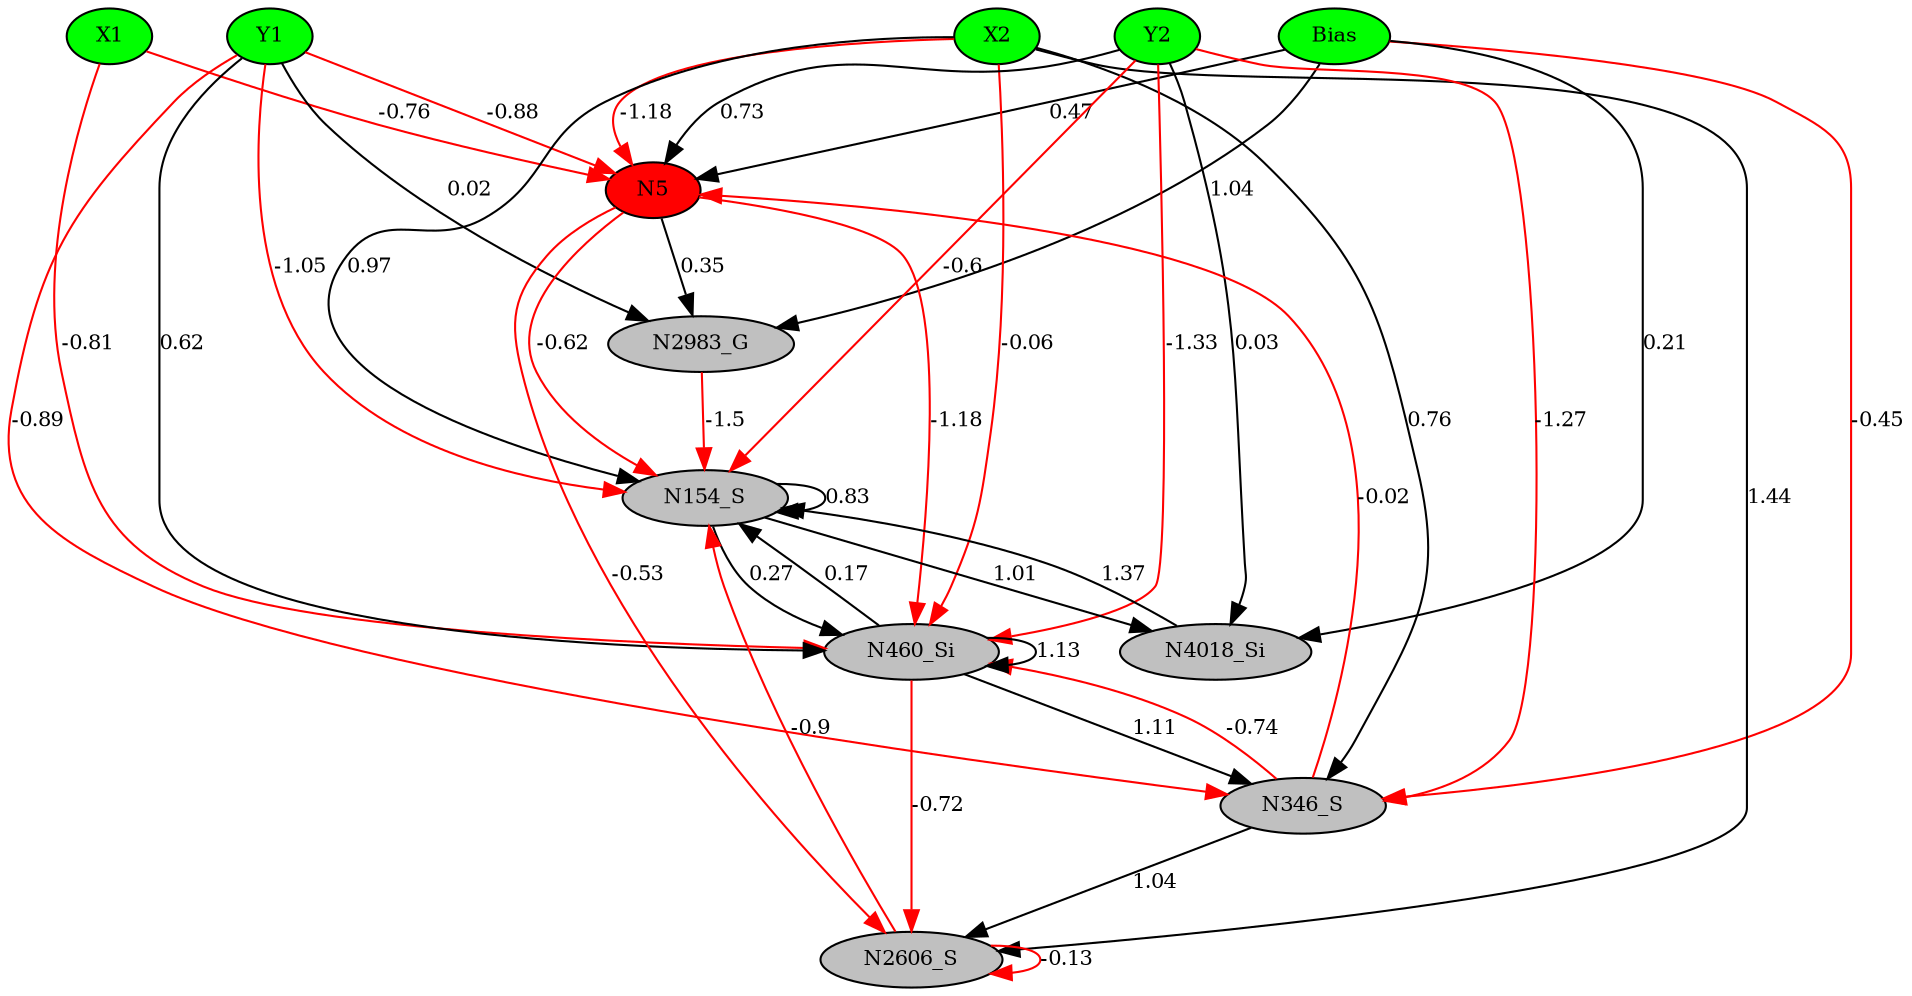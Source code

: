 digraph g { 
N0 [shape=ellipse, label=Bias,fontsize=10,height=0.1,width=0.1,style=filled,fillcolor=green]
N1[shape=ellipse label=X1,fontsize=10,height=0.1,width=0.1,style=filled,fillcolor=green]
N2[shape=ellipse label=Y1,fontsize=10,height=0.1,width=0.1,style=filled,fillcolor=green]
N3[shape=ellipse label=X2,fontsize=10,height=0.1,width=0.1,style=filled,fillcolor=green]
N4[shape=ellipse label=Y2,fontsize=10,height=0.1,width=0.1,style=filled,fillcolor=green]
N5[shape=ellipse,fontsize = 10, height = 0.1, width = 0.1, style = filled, fillcolor = red]
N154[shape=ellipse, label=N154_S,fontsize=10,height=0.1,width=0.1,style=filled,fillcolor=gray]
N346[shape=ellipse, label=N346_S,fontsize=10,height=0.1,width=0.1,style=filled,fillcolor=gray]
N460[shape=ellipse, label=N460_Si,fontsize=10,height=0.1,width=0.1,style=filled,fillcolor=gray]
N2606[shape=ellipse, label=N2606_S,fontsize=10,height=0.1,width=0.1,style=filled,fillcolor=gray]
N2983[shape=ellipse, label=N2983_G,fontsize=10,height=0.1,width=0.1,style=filled,fillcolor=gray]
N4018[shape=ellipse, label=N4018_Si,fontsize=10,height=0.1,width=0.1,style=filled,fillcolor=gray]
N0 -> N5 [color=black] [ label=0.47,fontsize=10]
N1 -> N5 [color=red] [arrowType=inv][ label=-0.76,fontsize=10]
N3 -> N5 [color=red] [arrowType=inv][ label=-1.18,fontsize=10]
N4 -> N5 [color=black] [ label=0.73,fontsize=10]
N2 -> N154 [color=red] [arrowType=inv][ label=-1.05,fontsize=10]
N2 -> N5 [color=red] [arrowType=inv][ label=-0.88,fontsize=10]
N346 -> N5 [color=red] [arrowType=inv][ label=-0.02,fontsize=10]
N154 -> N460 [color=black] [ label=0.27,fontsize=10]
N460 -> N346 [color=black] [ label=1.11,fontsize=10]
N460 -> N460 [color=black] [ label=1.13,fontsize=10]
N0 -> N346 [color=red] [arrowType=inv][ label=-0.45,fontsize=10]
N460 -> N154 [color=black] [ label=0.17,fontsize=10]
N3 -> N460 [color=red] [arrowType=inv][ label=-0.06,fontsize=10]
N5 -> N460 [color=red] [arrowType=inv][ label=-1.18,fontsize=10]
N1 -> N460 [color=red] [arrowType=inv][ label=-0.81,fontsize=10]
N346 -> N460 [color=red] [arrowType=inv][ label=-0.74,fontsize=10]
N2 -> N460 [color=black] [ label=0.62,fontsize=10]
N2 -> N346 [color=red] [arrowType=inv][ label=-0.89,fontsize=10]
N4 -> N346 [color=red] [arrowType=inv][ label=-1.27,fontsize=10]
N4 -> N460 [color=red] [arrowType=inv][ label=-1.33,fontsize=10]
N3 -> N346 [color=black] [ label=0.76,fontsize=10]
N4 -> N154 [color=red] [arrowType=inv][ label=-0.6,fontsize=10]
N346 -> N2606 [color=black] [ label=1.04,fontsize=10]
N2606 -> N154 [color=red] [arrowType=inv][ label=-0.9,fontsize=10]
N5 -> N2606 [color=red] [arrowType=inv][ label=-0.53,fontsize=10]
N3 -> N154 [color=black] [ label=0.97,fontsize=10]
N0 -> N2983 [color=black] [ label=1.04,fontsize=10]
N2983 -> N154 [color=red] [arrowType=inv][ label=-1.5,fontsize=10]
N5 -> N2983 [color=black] [ label=0.35,fontsize=10]
N5 -> N154 [color=red] [arrowType=inv][ label=-0.62,fontsize=10]
N460 -> N2606 [color=red] [arrowType=inv][ label=-0.72,fontsize=10]
N3 -> N2606 [color=black] [ label=1.44,fontsize=10]
N2 -> N2983 [color=black] [ label=0.02,fontsize=10]
N2606 -> N2606 [color=red] [arrowType=inv][ label=-0.13,fontsize=10]
N154 -> N4018 [color=black] [ label=1.01,fontsize=10]
N4018 -> N154 [color=black] [ label=1.37,fontsize=10]
N4 -> N4018 [color=black] [ label=0.03,fontsize=10]
N154 -> N154 [color=black] [ label=0.83,fontsize=10]
N0 -> N4018 [color=black] [ label=0.21,fontsize=10]
 { rank=same; 
N5
 } 
 { rank=same; 
N1 ->N2 ->N3 ->N4 ->N0 [style=invis]
 } 
}
